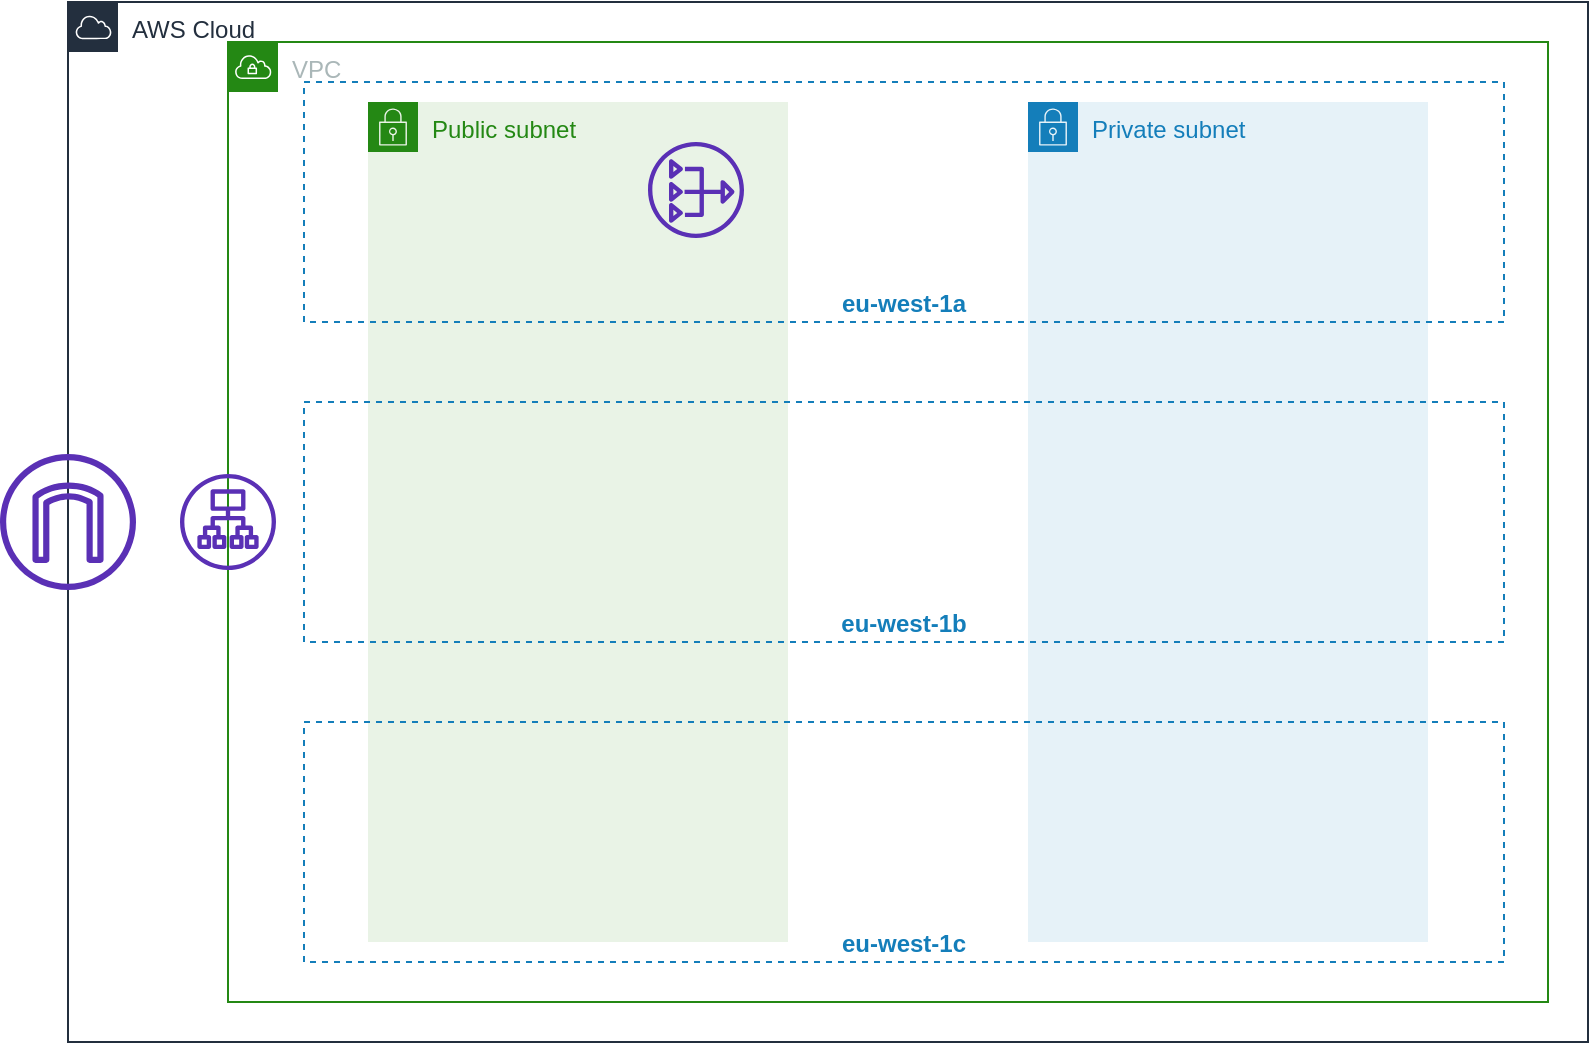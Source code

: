 <mxfile version="13.7.9" type="device"><diagram name="Page-1" id="aaaa8250-4180-3840-79b5-4cada1eebb92"><mxGraphModel dx="1301" dy="1016" grid="1" gridSize="10" guides="1" tooltips="1" connect="1" arrows="1" fold="1" page="1" pageScale="1" pageWidth="850" pageHeight="1100" background="#ffffff" math="0" shadow="0"><root><mxCell id="0"/><mxCell id="1" style="locked=1;" parent="0"/><mxCell id="yCJj0xEVsKiwuT6OQwrk-1" value="AWS Cloud" style="points=[[0,0],[0.25,0],[0.5,0],[0.75,0],[1,0],[1,0.25],[1,0.5],[1,0.75],[1,1],[0.75,1],[0.5,1],[0.25,1],[0,1],[0,0.75],[0,0.5],[0,0.25]];outlineConnect=0;gradientColor=none;html=1;whiteSpace=wrap;fontSize=12;fontStyle=0;shape=mxgraph.aws4.group;grIcon=mxgraph.aws4.group_aws_cloud;strokeColor=#232F3E;fillColor=none;verticalAlign=top;align=left;spacingLeft=30;fontColor=#232F3E;dashed=0;" vertex="1" parent="1"><mxGeometry x="40" y="120" width="760" height="520" as="geometry"/></mxCell><mxCell id="MQVGcB6226qvWsOStE1--2" value="subnets" style="locked=1;" parent="0"/><mxCell id="yCJj0xEVsKiwuT6OQwrk-9" value="Private subnet" style="points=[[0,0],[0.25,0],[0.5,0],[0.75,0],[1,0],[1,0.25],[1,0.5],[1,0.75],[1,1],[0.75,1],[0.5,1],[0.25,1],[0,1],[0,0.75],[0,0.5],[0,0.25]];outlineConnect=0;gradientColor=none;html=1;whiteSpace=wrap;fontSize=12;fontStyle=0;shape=mxgraph.aws4.group;grIcon=mxgraph.aws4.group_security_group;grStroke=0;strokeColor=#147EBA;fillColor=#E6F2F8;verticalAlign=top;align=left;spacingLeft=30;fontColor=#147EBA;dashed=0;" vertex="1" parent="MQVGcB6226qvWsOStE1--2"><mxGeometry x="520" y="170" width="200" height="420" as="geometry"/></mxCell><mxCell id="yCJj0xEVsKiwuT6OQwrk-8" value="Public subnet" style="points=[[0,0],[0.25,0],[0.5,0],[0.75,0],[1,0],[1,0.25],[1,0.5],[1,0.75],[1,1],[0.75,1],[0.5,1],[0.25,1],[0,1],[0,0.75],[0,0.5],[0,0.25]];outlineConnect=0;gradientColor=none;html=1;whiteSpace=wrap;fontSize=12;fontStyle=0;shape=mxgraph.aws4.group;grIcon=mxgraph.aws4.group_security_group;grStroke=0;strokeColor=#248814;fillColor=#E9F3E6;verticalAlign=top;align=left;spacingLeft=30;fontColor=#248814;dashed=0;" vertex="1" parent="MQVGcB6226qvWsOStE1--2"><mxGeometry x="190" y="170" width="210" height="420" as="geometry"/></mxCell><mxCell id="MQVGcB6226qvWsOStE1--1" value="network" style="" parent="0"/><mxCell id="yCJj0xEVsKiwuT6OQwrk-5" value="VPC" style="points=[[0,0],[0.25,0],[0.5,0],[0.75,0],[1,0],[1,0.25],[1,0.5],[1,0.75],[1,1],[0.75,1],[0.5,1],[0.25,1],[0,1],[0,0.75],[0,0.5],[0,0.25]];outlineConnect=0;gradientColor=none;html=1;whiteSpace=wrap;fontSize=12;fontStyle=0;shape=mxgraph.aws4.group;grIcon=mxgraph.aws4.group_vpc;strokeColor=#248814;fillColor=none;verticalAlign=top;align=left;spacingLeft=30;fontColor=#AAB7B8;dashed=0;" vertex="1" parent="MQVGcB6226qvWsOStE1--1"><mxGeometry x="120" y="140" width="660" height="480" as="geometry"/></mxCell><mxCell id="yCJj0xEVsKiwuT6OQwrk-7" value="" style="outlineConnect=0;fontColor=#232F3E;gradientColor=none;fillColor=#5A30B5;strokeColor=none;dashed=0;verticalLabelPosition=bottom;verticalAlign=top;align=center;html=1;fontSize=12;fontStyle=0;aspect=fixed;pointerEvents=1;shape=mxgraph.aws4.application_load_balancer;" vertex="1" parent="MQVGcB6226qvWsOStE1--1"><mxGeometry x="96" y="356" width="48" height="48" as="geometry"/></mxCell><mxCell id="yCJj0xEVsKiwuT6OQwrk-3" value="eu-west-1b" style="fillColor=none;strokeColor=#147EBA;dashed=1;verticalAlign=bottom;fontStyle=1;fontColor=#147EBA;labelPosition=center;verticalLabelPosition=middle;align=center;" vertex="1" parent="MQVGcB6226qvWsOStE1--1"><mxGeometry x="158" y="320" width="600" height="120" as="geometry"/></mxCell><mxCell id="yCJj0xEVsKiwuT6OQwrk-2" value="eu-west-1a" style="fillColor=none;strokeColor=#147EBA;dashed=1;verticalAlign=bottom;fontStyle=1;fontColor=#147EBA;" vertex="1" parent="MQVGcB6226qvWsOStE1--1"><mxGeometry x="158" y="160" width="600" height="120" as="geometry"/></mxCell><mxCell id="yCJj0xEVsKiwuT6OQwrk-4" value="eu-west-1c" style="fillColor=none;strokeColor=#147EBA;dashed=1;verticalAlign=bottom;fontStyle=1;fontColor=#147EBA;" vertex="1" parent="MQVGcB6226qvWsOStE1--1"><mxGeometry x="158" y="480" width="600" height="120" as="geometry"/></mxCell><mxCell id="yCJj0xEVsKiwuT6OQwrk-6" value="" style="outlineConnect=0;fontColor=#232F3E;gradientColor=none;fillColor=#5A30B5;strokeColor=none;dashed=0;verticalLabelPosition=bottom;verticalAlign=top;align=center;html=1;fontSize=12;fontStyle=0;aspect=fixed;pointerEvents=1;shape=mxgraph.aws4.internet_gateway;" vertex="1" parent="MQVGcB6226qvWsOStE1--1"><mxGeometry x="6" y="346" width="68" height="68" as="geometry"/></mxCell><mxCell id="MQVGcB6226qvWsOStE1--9" value="" style="outlineConnect=0;fontColor=#232F3E;gradientColor=none;fillColor=#5A30B5;strokeColor=none;dashed=0;verticalLabelPosition=bottom;verticalAlign=top;align=center;html=1;fontSize=12;fontStyle=0;aspect=fixed;pointerEvents=1;shape=mxgraph.aws4.nat_gateway;" vertex="1" parent="MQVGcB6226qvWsOStE1--1"><mxGeometry x="330" y="190" width="48" height="48" as="geometry"/></mxCell><mxCell id="MQVGcB6226qvWsOStE1--11" value="front-end" parent="0"/></root></mxGraphModel></diagram></mxfile>

